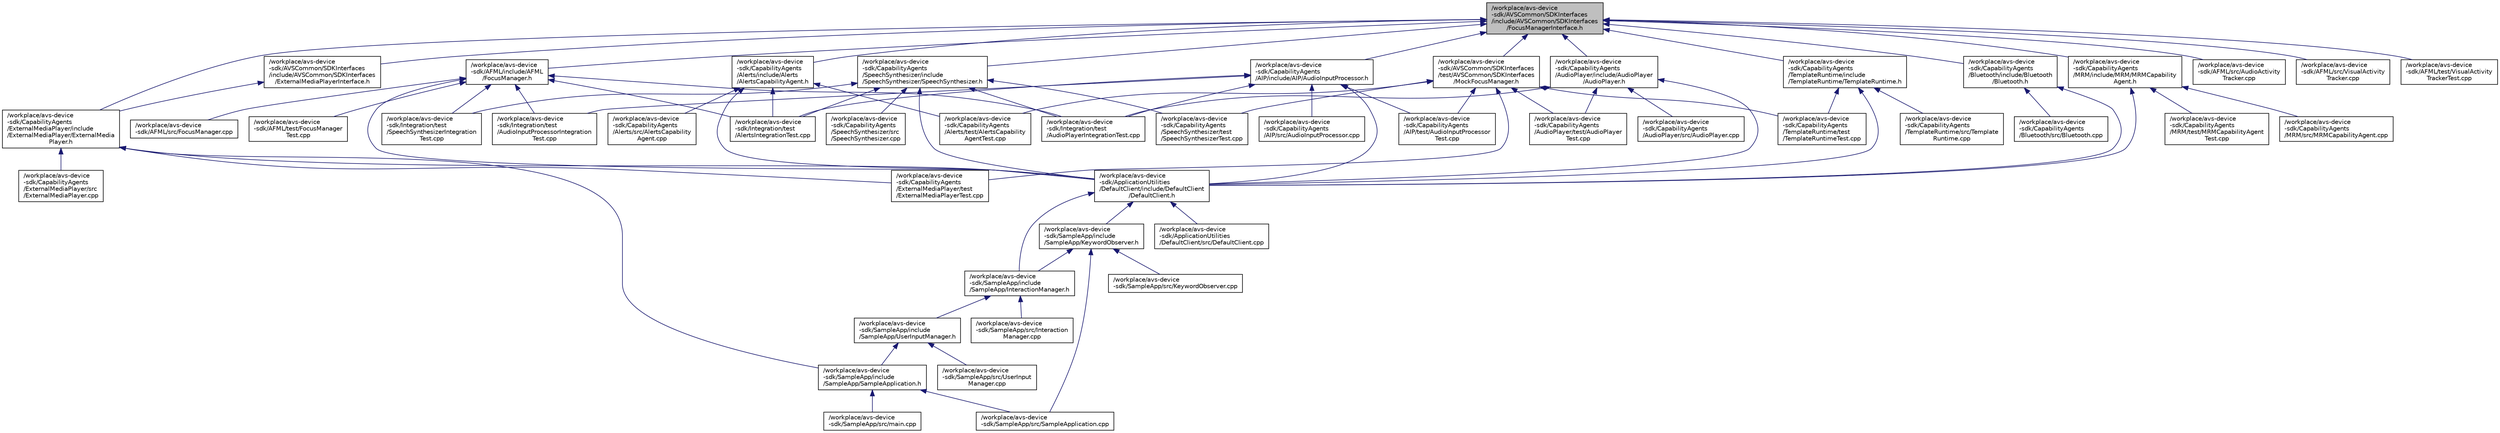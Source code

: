 digraph "/workplace/avs-device-sdk/AVSCommon/SDKInterfaces/include/AVSCommon/SDKInterfaces/FocusManagerInterface.h"
{
  edge [fontname="Helvetica",fontsize="10",labelfontname="Helvetica",labelfontsize="10"];
  node [fontname="Helvetica",fontsize="10",shape=record];
  Node1 [label="/workplace/avs-device\l-sdk/AVSCommon/SDKInterfaces\l/include/AVSCommon/SDKInterfaces\l/FocusManagerInterface.h",height=0.2,width=0.4,color="black", fillcolor="grey75", style="filled", fontcolor="black"];
  Node1 -> Node2 [dir="back",color="midnightblue",fontsize="10",style="solid",fontname="Helvetica"];
  Node2 [label="/workplace/avs-device\l-sdk/AFML/include/AFML\l/FocusManager.h",height=0.2,width=0.4,color="black", fillcolor="white", style="filled",URL="$_focus_manager_8h.html"];
  Node2 -> Node3 [dir="back",color="midnightblue",fontsize="10",style="solid",fontname="Helvetica"];
  Node3 [label="/workplace/avs-device\l-sdk/AFML/src/FocusManager.cpp",height=0.2,width=0.4,color="black", fillcolor="white", style="filled",URL="$_focus_manager_8cpp.html"];
  Node2 -> Node4 [dir="back",color="midnightblue",fontsize="10",style="solid",fontname="Helvetica"];
  Node4 [label="/workplace/avs-device\l-sdk/AFML/test/FocusManager\lTest.cpp",height=0.2,width=0.4,color="black", fillcolor="white", style="filled",URL="$_focus_manager_test_8cpp.html"];
  Node2 -> Node5 [dir="back",color="midnightblue",fontsize="10",style="solid",fontname="Helvetica"];
  Node5 [label="/workplace/avs-device\l-sdk/ApplicationUtilities\l/DefaultClient/include/DefaultClient\l/DefaultClient.h",height=0.2,width=0.4,color="black", fillcolor="white", style="filled",URL="$_default_client_8h.html"];
  Node5 -> Node6 [dir="back",color="midnightblue",fontsize="10",style="solid",fontname="Helvetica"];
  Node6 [label="/workplace/avs-device\l-sdk/ApplicationUtilities\l/DefaultClient/src/DefaultClient.cpp",height=0.2,width=0.4,color="black", fillcolor="white", style="filled",URL="$_default_client_8cpp.html"];
  Node5 -> Node7 [dir="back",color="midnightblue",fontsize="10",style="solid",fontname="Helvetica"];
  Node7 [label="/workplace/avs-device\l-sdk/SampleApp/include\l/SampleApp/InteractionManager.h",height=0.2,width=0.4,color="black", fillcolor="white", style="filled",URL="$_interaction_manager_8h.html"];
  Node7 -> Node8 [dir="back",color="midnightblue",fontsize="10",style="solid",fontname="Helvetica"];
  Node8 [label="/workplace/avs-device\l-sdk/SampleApp/include\l/SampleApp/UserInputManager.h",height=0.2,width=0.4,color="black", fillcolor="white", style="filled",URL="$_user_input_manager_8h.html"];
  Node8 -> Node9 [dir="back",color="midnightblue",fontsize="10",style="solid",fontname="Helvetica"];
  Node9 [label="/workplace/avs-device\l-sdk/SampleApp/include\l/SampleApp/SampleApplication.h",height=0.2,width=0.4,color="black", fillcolor="white", style="filled",URL="$_sample_application_8h.html"];
  Node9 -> Node10 [dir="back",color="midnightblue",fontsize="10",style="solid",fontname="Helvetica"];
  Node10 [label="/workplace/avs-device\l-sdk/SampleApp/src/main.cpp",height=0.2,width=0.4,color="black", fillcolor="white", style="filled",URL="$main_8cpp.html"];
  Node9 -> Node11 [dir="back",color="midnightblue",fontsize="10",style="solid",fontname="Helvetica"];
  Node11 [label="/workplace/avs-device\l-sdk/SampleApp/src/SampleApplication.cpp",height=0.2,width=0.4,color="black", fillcolor="white", style="filled",URL="$_sample_application_8cpp.html"];
  Node8 -> Node12 [dir="back",color="midnightblue",fontsize="10",style="solid",fontname="Helvetica"];
  Node12 [label="/workplace/avs-device\l-sdk/SampleApp/src/UserInput\lManager.cpp",height=0.2,width=0.4,color="black", fillcolor="white", style="filled",URL="$_user_input_manager_8cpp.html"];
  Node7 -> Node13 [dir="back",color="midnightblue",fontsize="10",style="solid",fontname="Helvetica"];
  Node13 [label="/workplace/avs-device\l-sdk/SampleApp/src/Interaction\lManager.cpp",height=0.2,width=0.4,color="black", fillcolor="white", style="filled",URL="$_interaction_manager_8cpp.html"];
  Node5 -> Node14 [dir="back",color="midnightblue",fontsize="10",style="solid",fontname="Helvetica"];
  Node14 [label="/workplace/avs-device\l-sdk/SampleApp/include\l/SampleApp/KeywordObserver.h",height=0.2,width=0.4,color="black", fillcolor="white", style="filled",URL="$_keyword_observer_8h.html"];
  Node14 -> Node7 [dir="back",color="midnightblue",fontsize="10",style="solid",fontname="Helvetica"];
  Node14 -> Node15 [dir="back",color="midnightblue",fontsize="10",style="solid",fontname="Helvetica"];
  Node15 [label="/workplace/avs-device\l-sdk/SampleApp/src/KeywordObserver.cpp",height=0.2,width=0.4,color="black", fillcolor="white", style="filled",URL="$_keyword_observer_8cpp.html"];
  Node14 -> Node11 [dir="back",color="midnightblue",fontsize="10",style="solid",fontname="Helvetica"];
  Node2 -> Node16 [dir="back",color="midnightblue",fontsize="10",style="solid",fontname="Helvetica"];
  Node16 [label="/workplace/avs-device\l-sdk/Integration/test\l/AlertsIntegrationTest.cpp",height=0.2,width=0.4,color="black", fillcolor="white", style="filled",URL="$_alerts_integration_test_8cpp.html"];
  Node2 -> Node17 [dir="back",color="midnightblue",fontsize="10",style="solid",fontname="Helvetica"];
  Node17 [label="/workplace/avs-device\l-sdk/Integration/test\l/AudioInputProcessorIntegration\lTest.cpp",height=0.2,width=0.4,color="black", fillcolor="white", style="filled",URL="$_audio_input_processor_integration_test_8cpp.html"];
  Node2 -> Node18 [dir="back",color="midnightblue",fontsize="10",style="solid",fontname="Helvetica"];
  Node18 [label="/workplace/avs-device\l-sdk/Integration/test\l/AudioPlayerIntegrationTest.cpp",height=0.2,width=0.4,color="black", fillcolor="white", style="filled",URL="$_audio_player_integration_test_8cpp.html"];
  Node2 -> Node19 [dir="back",color="midnightblue",fontsize="10",style="solid",fontname="Helvetica"];
  Node19 [label="/workplace/avs-device\l-sdk/Integration/test\l/SpeechSynthesizerIntegration\lTest.cpp",height=0.2,width=0.4,color="black", fillcolor="white", style="filled",URL="$_speech_synthesizer_integration_test_8cpp.html"];
  Node1 -> Node20 [dir="back",color="midnightblue",fontsize="10",style="solid",fontname="Helvetica"];
  Node20 [label="/workplace/avs-device\l-sdk/AFML/src/AudioActivity\lTracker.cpp",height=0.2,width=0.4,color="black", fillcolor="white", style="filled",URL="$_audio_activity_tracker_8cpp.html"];
  Node1 -> Node21 [dir="back",color="midnightblue",fontsize="10",style="solid",fontname="Helvetica"];
  Node21 [label="/workplace/avs-device\l-sdk/AFML/src/VisualActivity\lTracker.cpp",height=0.2,width=0.4,color="black", fillcolor="white", style="filled",URL="$_visual_activity_tracker_8cpp.html"];
  Node1 -> Node22 [dir="back",color="midnightblue",fontsize="10",style="solid",fontname="Helvetica"];
  Node22 [label="/workplace/avs-device\l-sdk/AFML/test/VisualActivity\lTrackerTest.cpp",height=0.2,width=0.4,color="black", fillcolor="white", style="filled",URL="$_visual_activity_tracker_test_8cpp.html"];
  Node1 -> Node23 [dir="back",color="midnightblue",fontsize="10",style="solid",fontname="Helvetica"];
  Node23 [label="/workplace/avs-device\l-sdk/AVSCommon/SDKInterfaces\l/include/AVSCommon/SDKInterfaces\l/ExternalMediaPlayerInterface.h",height=0.2,width=0.4,color="black", fillcolor="white", style="filled",URL="$_external_media_player_interface_8h.html"];
  Node23 -> Node24 [dir="back",color="midnightblue",fontsize="10",style="solid",fontname="Helvetica"];
  Node24 [label="/workplace/avs-device\l-sdk/CapabilityAgents\l/ExternalMediaPlayer/include\l/ExternalMediaPlayer/ExternalMedia\lPlayer.h",height=0.2,width=0.4,color="black", fillcolor="white", style="filled",URL="$_external_media_player_8h.html"];
  Node24 -> Node5 [dir="back",color="midnightblue",fontsize="10",style="solid",fontname="Helvetica"];
  Node24 -> Node25 [dir="back",color="midnightblue",fontsize="10",style="solid",fontname="Helvetica"];
  Node25 [label="/workplace/avs-device\l-sdk/CapabilityAgents\l/ExternalMediaPlayer/src\l/ExternalMediaPlayer.cpp",height=0.2,width=0.4,color="black", fillcolor="white", style="filled",URL="$_external_media_player_8cpp.html"];
  Node24 -> Node26 [dir="back",color="midnightblue",fontsize="10",style="solid",fontname="Helvetica"];
  Node26 [label="/workplace/avs-device\l-sdk/CapabilityAgents\l/ExternalMediaPlayer/test\l/ExternalMediaPlayerTest.cpp",height=0.2,width=0.4,color="black", fillcolor="white", style="filled",URL="$_external_media_player_test_8cpp.html"];
  Node24 -> Node9 [dir="back",color="midnightblue",fontsize="10",style="solid",fontname="Helvetica"];
  Node1 -> Node27 [dir="back",color="midnightblue",fontsize="10",style="solid",fontname="Helvetica"];
  Node27 [label="/workplace/avs-device\l-sdk/AVSCommon/SDKInterfaces\l/test/AVSCommon/SDKInterfaces\l/MockFocusManager.h",height=0.2,width=0.4,color="black", fillcolor="white", style="filled",URL="$_mock_focus_manager_8h.html"];
  Node27 -> Node28 [dir="back",color="midnightblue",fontsize="10",style="solid",fontname="Helvetica"];
  Node28 [label="/workplace/avs-device\l-sdk/CapabilityAgents\l/AIP/test/AudioInputProcessor\lTest.cpp",height=0.2,width=0.4,color="black", fillcolor="white", style="filled",URL="$_audio_input_processor_test_8cpp.html"];
  Node27 -> Node29 [dir="back",color="midnightblue",fontsize="10",style="solid",fontname="Helvetica"];
  Node29 [label="/workplace/avs-device\l-sdk/CapabilityAgents\l/Alerts/test/AlertsCapability\lAgentTest.cpp",height=0.2,width=0.4,color="black", fillcolor="white", style="filled",URL="$_alerts_capability_agent_test_8cpp.html"];
  Node27 -> Node30 [dir="back",color="midnightblue",fontsize="10",style="solid",fontname="Helvetica"];
  Node30 [label="/workplace/avs-device\l-sdk/CapabilityAgents\l/AudioPlayer/test/AudioPlayer\lTest.cpp",height=0.2,width=0.4,color="black", fillcolor="white", style="filled",URL="$_audio_player_test_8cpp.html"];
  Node27 -> Node26 [dir="back",color="midnightblue",fontsize="10",style="solid",fontname="Helvetica"];
  Node27 -> Node31 [dir="back",color="midnightblue",fontsize="10",style="solid",fontname="Helvetica"];
  Node31 [label="/workplace/avs-device\l-sdk/CapabilityAgents\l/SpeechSynthesizer/test\l/SpeechSynthesizerTest.cpp",height=0.2,width=0.4,color="black", fillcolor="white", style="filled",URL="$_speech_synthesizer_test_8cpp.html"];
  Node27 -> Node32 [dir="back",color="midnightblue",fontsize="10",style="solid",fontname="Helvetica"];
  Node32 [label="/workplace/avs-device\l-sdk/CapabilityAgents\l/TemplateRuntime/test\l/TemplateRuntimeTest.cpp",height=0.2,width=0.4,color="black", fillcolor="white", style="filled",URL="$_template_runtime_test_8cpp.html"];
  Node1 -> Node33 [dir="back",color="midnightblue",fontsize="10",style="solid",fontname="Helvetica"];
  Node33 [label="/workplace/avs-device\l-sdk/CapabilityAgents\l/AIP/include/AIP/AudioInputProcessor.h",height=0.2,width=0.4,color="black", fillcolor="white", style="filled",URL="$_audio_input_processor_8h.html"];
  Node33 -> Node5 [dir="back",color="midnightblue",fontsize="10",style="solid",fontname="Helvetica"];
  Node33 -> Node34 [dir="back",color="midnightblue",fontsize="10",style="solid",fontname="Helvetica"];
  Node34 [label="/workplace/avs-device\l-sdk/CapabilityAgents\l/AIP/src/AudioInputProcessor.cpp",height=0.2,width=0.4,color="black", fillcolor="white", style="filled",URL="$_audio_input_processor_8cpp.html"];
  Node33 -> Node28 [dir="back",color="midnightblue",fontsize="10",style="solid",fontname="Helvetica"];
  Node33 -> Node16 [dir="back",color="midnightblue",fontsize="10",style="solid",fontname="Helvetica"];
  Node33 -> Node17 [dir="back",color="midnightblue",fontsize="10",style="solid",fontname="Helvetica"];
  Node33 -> Node18 [dir="back",color="midnightblue",fontsize="10",style="solid",fontname="Helvetica"];
  Node1 -> Node35 [dir="back",color="midnightblue",fontsize="10",style="solid",fontname="Helvetica"];
  Node35 [label="/workplace/avs-device\l-sdk/CapabilityAgents\l/Alerts/include/Alerts\l/AlertsCapabilityAgent.h",height=0.2,width=0.4,color="black", fillcolor="white", style="filled",URL="$_alerts_capability_agent_8h.html"];
  Node35 -> Node5 [dir="back",color="midnightblue",fontsize="10",style="solid",fontname="Helvetica"];
  Node35 -> Node36 [dir="back",color="midnightblue",fontsize="10",style="solid",fontname="Helvetica"];
  Node36 [label="/workplace/avs-device\l-sdk/CapabilityAgents\l/Alerts/src/AlertsCapability\lAgent.cpp",height=0.2,width=0.4,color="black", fillcolor="white", style="filled",URL="$_alerts_capability_agent_8cpp.html"];
  Node35 -> Node29 [dir="back",color="midnightblue",fontsize="10",style="solid",fontname="Helvetica"];
  Node35 -> Node16 [dir="back",color="midnightblue",fontsize="10",style="solid",fontname="Helvetica"];
  Node1 -> Node37 [dir="back",color="midnightblue",fontsize="10",style="solid",fontname="Helvetica"];
  Node37 [label="/workplace/avs-device\l-sdk/CapabilityAgents\l/AudioPlayer/include/AudioPlayer\l/AudioPlayer.h",height=0.2,width=0.4,color="black", fillcolor="white", style="filled",URL="$_audio_player_8h.html"];
  Node37 -> Node5 [dir="back",color="midnightblue",fontsize="10",style="solid",fontname="Helvetica"];
  Node37 -> Node38 [dir="back",color="midnightblue",fontsize="10",style="solid",fontname="Helvetica"];
  Node38 [label="/workplace/avs-device\l-sdk/CapabilityAgents\l/AudioPlayer/src/AudioPlayer.cpp",height=0.2,width=0.4,color="black", fillcolor="white", style="filled",URL="$_audio_player_8cpp.html"];
  Node37 -> Node30 [dir="back",color="midnightblue",fontsize="10",style="solid",fontname="Helvetica"];
  Node37 -> Node18 [dir="back",color="midnightblue",fontsize="10",style="solid",fontname="Helvetica"];
  Node1 -> Node39 [dir="back",color="midnightblue",fontsize="10",style="solid",fontname="Helvetica"];
  Node39 [label="/workplace/avs-device\l-sdk/CapabilityAgents\l/Bluetooth/include/Bluetooth\l/Bluetooth.h",height=0.2,width=0.4,color="black", fillcolor="white", style="filled",URL="$_bluetooth_8h.html"];
  Node39 -> Node5 [dir="back",color="midnightblue",fontsize="10",style="solid",fontname="Helvetica"];
  Node39 -> Node40 [dir="back",color="midnightblue",fontsize="10",style="solid",fontname="Helvetica"];
  Node40 [label="/workplace/avs-device\l-sdk/CapabilityAgents\l/Bluetooth/src/Bluetooth.cpp",height=0.2,width=0.4,color="black", fillcolor="white", style="filled",URL="$_bluetooth_8cpp.html"];
  Node1 -> Node24 [dir="back",color="midnightblue",fontsize="10",style="solid",fontname="Helvetica"];
  Node1 -> Node41 [dir="back",color="midnightblue",fontsize="10",style="solid",fontname="Helvetica"];
  Node41 [label="/workplace/avs-device\l-sdk/CapabilityAgents\l/MRM/include/MRM/MRMCapability\lAgent.h",height=0.2,width=0.4,color="black", fillcolor="white", style="filled",URL="$_m_r_m_capability_agent_8h.html"];
  Node41 -> Node5 [dir="back",color="midnightblue",fontsize="10",style="solid",fontname="Helvetica"];
  Node41 -> Node42 [dir="back",color="midnightblue",fontsize="10",style="solid",fontname="Helvetica"];
  Node42 [label="/workplace/avs-device\l-sdk/CapabilityAgents\l/MRM/src/MRMCapabilityAgent.cpp",height=0.2,width=0.4,color="black", fillcolor="white", style="filled",URL="$_m_r_m_capability_agent_8cpp.html"];
  Node41 -> Node43 [dir="back",color="midnightblue",fontsize="10",style="solid",fontname="Helvetica"];
  Node43 [label="/workplace/avs-device\l-sdk/CapabilityAgents\l/MRM/test/MRMCapabilityAgent\lTest.cpp",height=0.2,width=0.4,color="black", fillcolor="white", style="filled",URL="$_m_r_m_capability_agent_test_8cpp.html"];
  Node1 -> Node44 [dir="back",color="midnightblue",fontsize="10",style="solid",fontname="Helvetica"];
  Node44 [label="/workplace/avs-device\l-sdk/CapabilityAgents\l/SpeechSynthesizer/include\l/SpeechSynthesizer/SpeechSynthesizer.h",height=0.2,width=0.4,color="black", fillcolor="white", style="filled",URL="$_speech_synthesizer_8h.html"];
  Node44 -> Node5 [dir="back",color="midnightblue",fontsize="10",style="solid",fontname="Helvetica"];
  Node44 -> Node45 [dir="back",color="midnightblue",fontsize="10",style="solid",fontname="Helvetica"];
  Node45 [label="/workplace/avs-device\l-sdk/CapabilityAgents\l/SpeechSynthesizer/src\l/SpeechSynthesizer.cpp",height=0.2,width=0.4,color="black", fillcolor="white", style="filled",URL="$_speech_synthesizer_8cpp.html"];
  Node44 -> Node31 [dir="back",color="midnightblue",fontsize="10",style="solid",fontname="Helvetica"];
  Node44 -> Node16 [dir="back",color="midnightblue",fontsize="10",style="solid",fontname="Helvetica"];
  Node44 -> Node18 [dir="back",color="midnightblue",fontsize="10",style="solid",fontname="Helvetica"];
  Node44 -> Node19 [dir="back",color="midnightblue",fontsize="10",style="solid",fontname="Helvetica"];
  Node1 -> Node46 [dir="back",color="midnightblue",fontsize="10",style="solid",fontname="Helvetica"];
  Node46 [label="/workplace/avs-device\l-sdk/CapabilityAgents\l/TemplateRuntime/include\l/TemplateRuntime/TemplateRuntime.h",height=0.2,width=0.4,color="black", fillcolor="white", style="filled",URL="$_template_runtime_8h.html"];
  Node46 -> Node5 [dir="back",color="midnightblue",fontsize="10",style="solid",fontname="Helvetica"];
  Node46 -> Node47 [dir="back",color="midnightblue",fontsize="10",style="solid",fontname="Helvetica"];
  Node47 [label="/workplace/avs-device\l-sdk/CapabilityAgents\l/TemplateRuntime/src/Template\lRuntime.cpp",height=0.2,width=0.4,color="black", fillcolor="white", style="filled",URL="$_template_runtime_8cpp.html"];
  Node46 -> Node32 [dir="back",color="midnightblue",fontsize="10",style="solid",fontname="Helvetica"];
}
